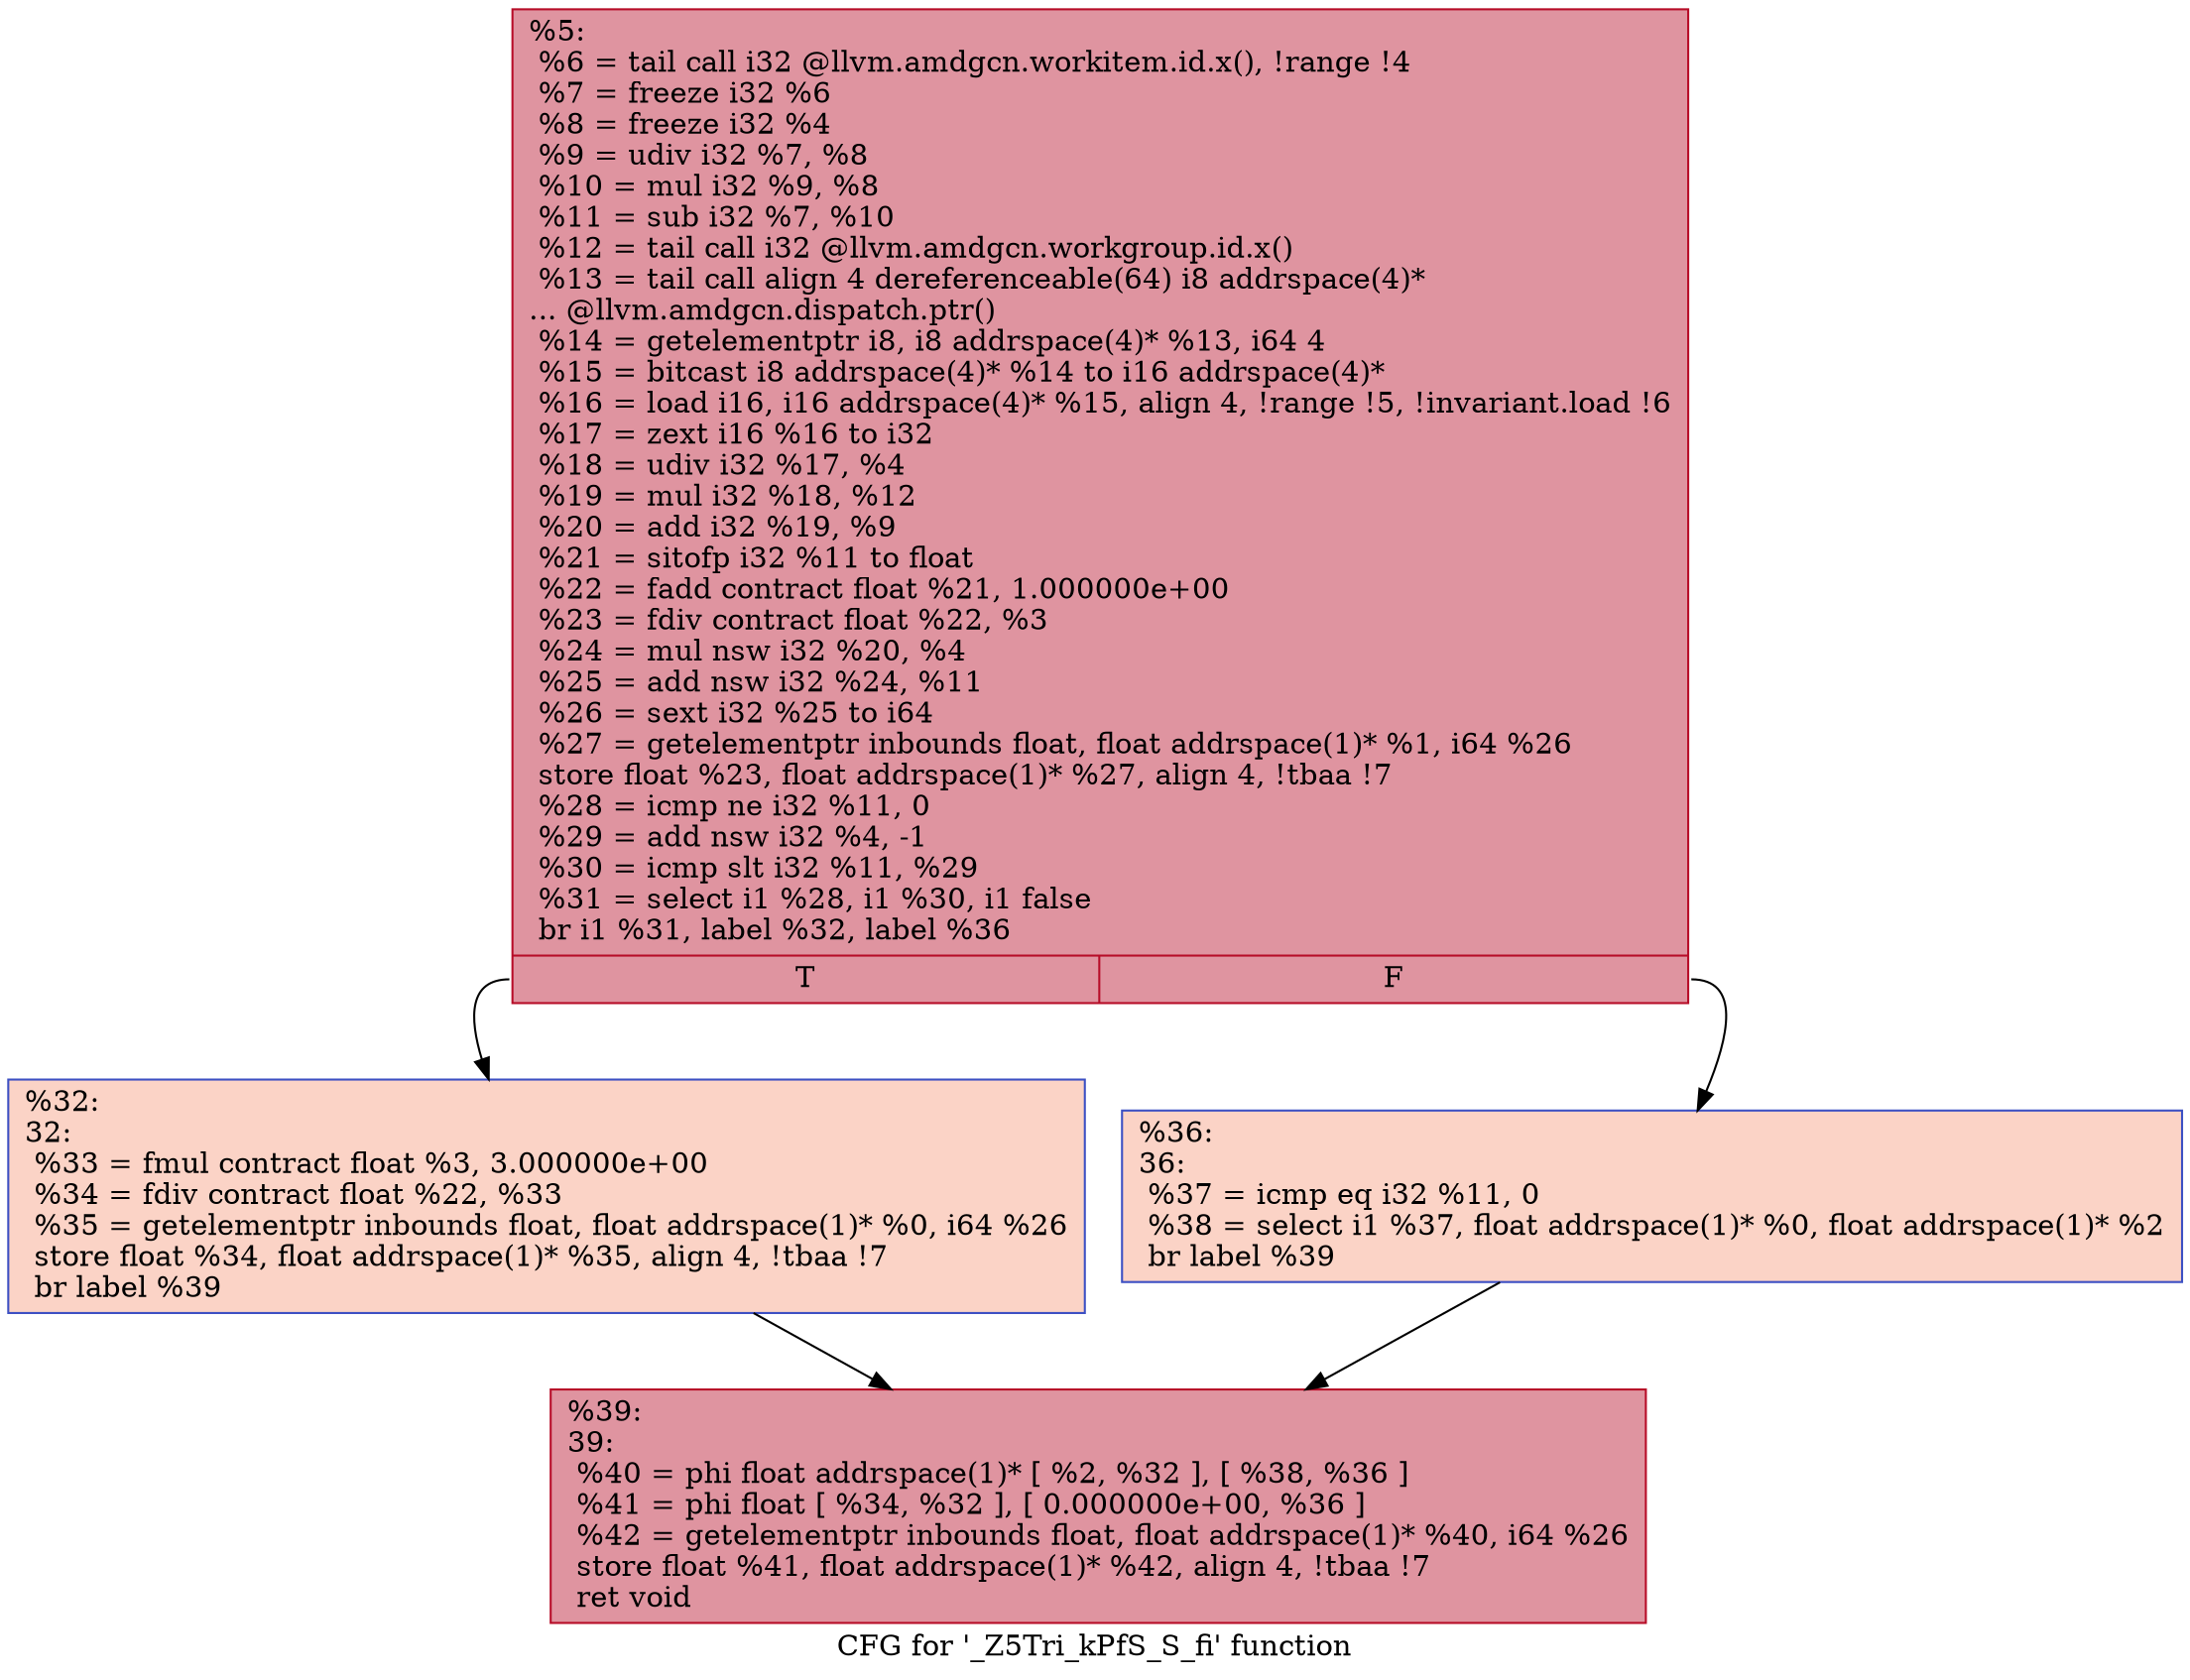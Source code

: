 digraph "CFG for '_Z5Tri_kPfS_S_fi' function" {
	label="CFG for '_Z5Tri_kPfS_S_fi' function";

	Node0x58383b0 [shape=record,color="#b70d28ff", style=filled, fillcolor="#b70d2870",label="{%5:\l  %6 = tail call i32 @llvm.amdgcn.workitem.id.x(), !range !4\l  %7 = freeze i32 %6\l  %8 = freeze i32 %4\l  %9 = udiv i32 %7, %8\l  %10 = mul i32 %9, %8\l  %11 = sub i32 %7, %10\l  %12 = tail call i32 @llvm.amdgcn.workgroup.id.x()\l  %13 = tail call align 4 dereferenceable(64) i8 addrspace(4)*\l... @llvm.amdgcn.dispatch.ptr()\l  %14 = getelementptr i8, i8 addrspace(4)* %13, i64 4\l  %15 = bitcast i8 addrspace(4)* %14 to i16 addrspace(4)*\l  %16 = load i16, i16 addrspace(4)* %15, align 4, !range !5, !invariant.load !6\l  %17 = zext i16 %16 to i32\l  %18 = udiv i32 %17, %4\l  %19 = mul i32 %18, %12\l  %20 = add i32 %19, %9\l  %21 = sitofp i32 %11 to float\l  %22 = fadd contract float %21, 1.000000e+00\l  %23 = fdiv contract float %22, %3\l  %24 = mul nsw i32 %20, %4\l  %25 = add nsw i32 %24, %11\l  %26 = sext i32 %25 to i64\l  %27 = getelementptr inbounds float, float addrspace(1)* %1, i64 %26\l  store float %23, float addrspace(1)* %27, align 4, !tbaa !7\l  %28 = icmp ne i32 %11, 0\l  %29 = add nsw i32 %4, -1\l  %30 = icmp slt i32 %11, %29\l  %31 = select i1 %28, i1 %30, i1 false\l  br i1 %31, label %32, label %36\l|{<s0>T|<s1>F}}"];
	Node0x58383b0:s0 -> Node0x583b830;
	Node0x58383b0:s1 -> Node0x583b8c0;
	Node0x583b830 [shape=record,color="#3d50c3ff", style=filled, fillcolor="#f59c7d70",label="{%32:\l32:                                               \l  %33 = fmul contract float %3, 3.000000e+00\l  %34 = fdiv contract float %22, %33\l  %35 = getelementptr inbounds float, float addrspace(1)* %0, i64 %26\l  store float %34, float addrspace(1)* %35, align 4, !tbaa !7\l  br label %39\l}"];
	Node0x583b830 -> Node0x583a360;
	Node0x583b8c0 [shape=record,color="#3d50c3ff", style=filled, fillcolor="#f59c7d70",label="{%36:\l36:                                               \l  %37 = icmp eq i32 %11, 0\l  %38 = select i1 %37, float addrspace(1)* %0, float addrspace(1)* %2\l  br label %39\l}"];
	Node0x583b8c0 -> Node0x583a360;
	Node0x583a360 [shape=record,color="#b70d28ff", style=filled, fillcolor="#b70d2870",label="{%39:\l39:                                               \l  %40 = phi float addrspace(1)* [ %2, %32 ], [ %38, %36 ]\l  %41 = phi float [ %34, %32 ], [ 0.000000e+00, %36 ]\l  %42 = getelementptr inbounds float, float addrspace(1)* %40, i64 %26\l  store float %41, float addrspace(1)* %42, align 4, !tbaa !7\l  ret void\l}"];
}
